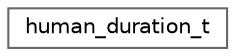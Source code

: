 digraph "类继承关系图"
{
 // LATEX_PDF_SIZE
  bgcolor="transparent";
  edge [fontname=Helvetica,fontsize=10,labelfontname=Helvetica,labelfontsize=10];
  node [fontname=Helvetica,fontsize=10,shape=box,height=0.2,width=0.4];
  rankdir="LR";
  Node0 [id="Node000000",label="human_duration_t",height=0.2,width=0.4,color="grey40", fillcolor="white", style="filled",URL="$structhuman__duration__t.html",tooltip=" "];
}
